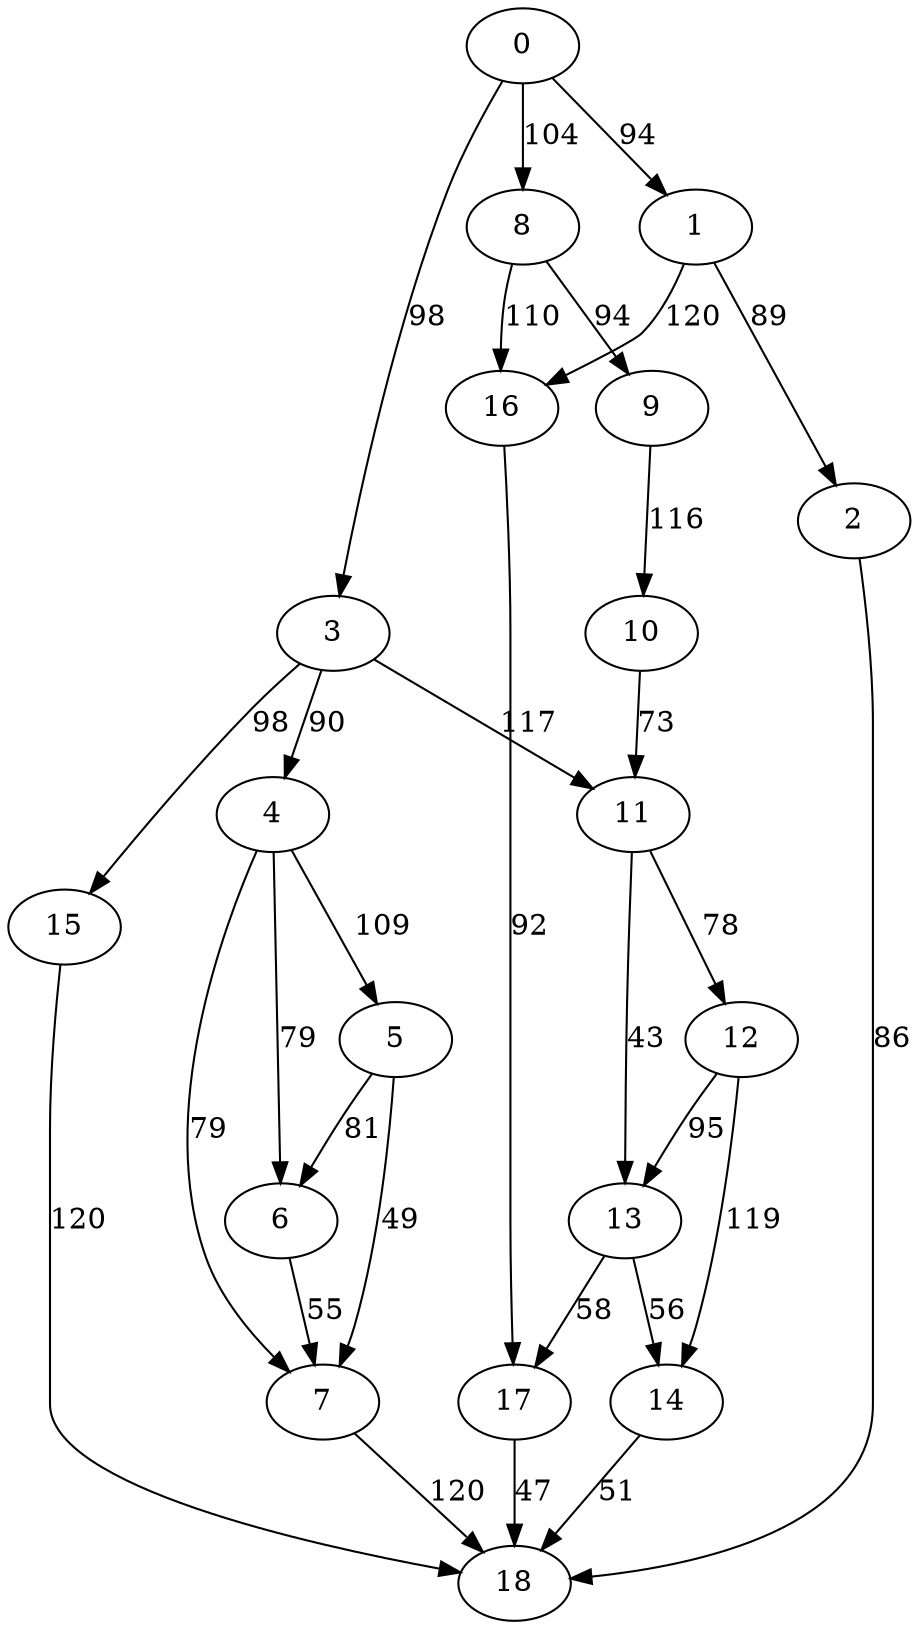 digraph t20p3r7_0 {
0 -> 1 [ label = 94 ];
0 -> 3 [ label = 98 ];
0 -> 8 [ label = 104 ];
1 -> 2 [ label = 89 ];
1 -> 16 [ label = 120 ];
2 -> 18 [ label = 86 ];
3 -> 4 [ label = 90 ];
3 -> 11 [ label = 117 ];
3 -> 15 [ label = 98 ];
4 -> 5 [ label = 109 ];
4 -> 6 [ label = 79 ];
4 -> 7 [ label = 79 ];
5 -> 6 [ label = 81 ];
5 -> 7 [ label = 49 ];
6 -> 7 [ label = 55 ];
7 -> 18 [ label = 120 ];
8 -> 9 [ label = 94 ];
8 -> 16 [ label = 110 ];
9 -> 10 [ label = 116 ];
10 -> 11 [ label = 73 ];
11 -> 12 [ label = 78 ];
11 -> 13 [ label = 43 ];
12 -> 13 [ label = 95 ];
12 -> 14 [ label = 119 ];
13 -> 14 [ label = 56 ];
13 -> 17 [ label = 58 ];
14 -> 18 [ label = 51 ];
15 -> 18 [ label = 120 ];
16 -> 17 [ label = 92 ];
17 -> 18 [ label = 47 ];
 }

